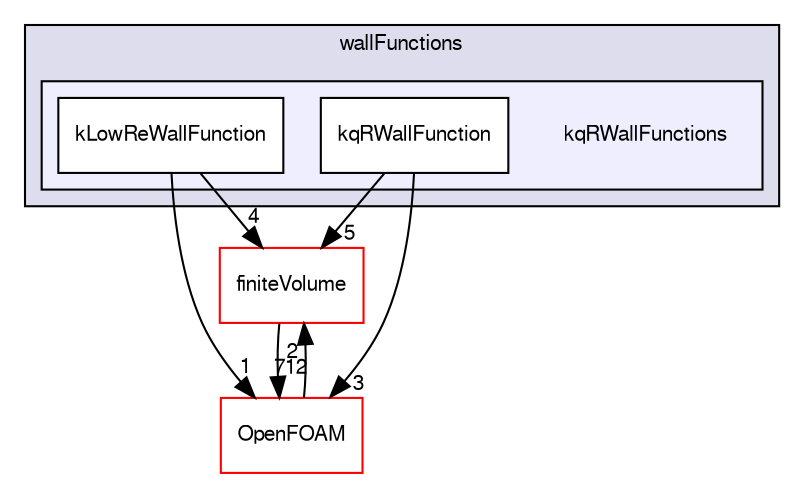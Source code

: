 digraph "src/turbulenceModels/compressible/RAS/derivedFvPatchFields/wallFunctions/kqRWallFunctions" {
  bgcolor=transparent;
  compound=true
  node [ fontsize="10", fontname="FreeSans"];
  edge [ labelfontsize="10", labelfontname="FreeSans"];
  subgraph clusterdir_57bffec370706ce9fca446a37660003b {
    graph [ bgcolor="#ddddee", pencolor="black", label="wallFunctions" fontname="FreeSans", fontsize="10", URL="dir_57bffec370706ce9fca446a37660003b.html"]
  subgraph clusterdir_6e985295fd33e70320d669e89fe6f23b {
    graph [ bgcolor="#eeeeff", pencolor="black", label="" URL="dir_6e985295fd33e70320d669e89fe6f23b.html"];
    dir_6e985295fd33e70320d669e89fe6f23b [shape=plaintext label="kqRWallFunctions"];
    dir_7a701a706ef2770b378c3f0615ecedbb [shape=box label="kLowReWallFunction" color="black" fillcolor="white" style="filled" URL="dir_7a701a706ef2770b378c3f0615ecedbb.html"];
    dir_504526fdcb879c4b3d6184edde7018f5 [shape=box label="kqRWallFunction" color="black" fillcolor="white" style="filled" URL="dir_504526fdcb879c4b3d6184edde7018f5.html"];
  }
  }
  dir_9bd15774b555cf7259a6fa18f99fe99b [shape=box label="finiteVolume" color="red" URL="dir_9bd15774b555cf7259a6fa18f99fe99b.html"];
  dir_c5473ff19b20e6ec4dfe5c310b3778a8 [shape=box label="OpenFOAM" color="red" URL="dir_c5473ff19b20e6ec4dfe5c310b3778a8.html"];
  dir_9bd15774b555cf7259a6fa18f99fe99b->dir_c5473ff19b20e6ec4dfe5c310b3778a8 [headlabel="712", labeldistance=1.5 headhref="dir_000749_001732.html"];
  dir_c5473ff19b20e6ec4dfe5c310b3778a8->dir_9bd15774b555cf7259a6fa18f99fe99b [headlabel="2", labeldistance=1.5 headhref="dir_001732_000749.html"];
  dir_504526fdcb879c4b3d6184edde7018f5->dir_9bd15774b555cf7259a6fa18f99fe99b [headlabel="5", labeldistance=1.5 headhref="dir_002903_000749.html"];
  dir_504526fdcb879c4b3d6184edde7018f5->dir_c5473ff19b20e6ec4dfe5c310b3778a8 [headlabel="3", labeldistance=1.5 headhref="dir_002903_001732.html"];
  dir_7a701a706ef2770b378c3f0615ecedbb->dir_9bd15774b555cf7259a6fa18f99fe99b [headlabel="4", labeldistance=1.5 headhref="dir_002898_000749.html"];
  dir_7a701a706ef2770b378c3f0615ecedbb->dir_c5473ff19b20e6ec4dfe5c310b3778a8 [headlabel="1", labeldistance=1.5 headhref="dir_002898_001732.html"];
}
